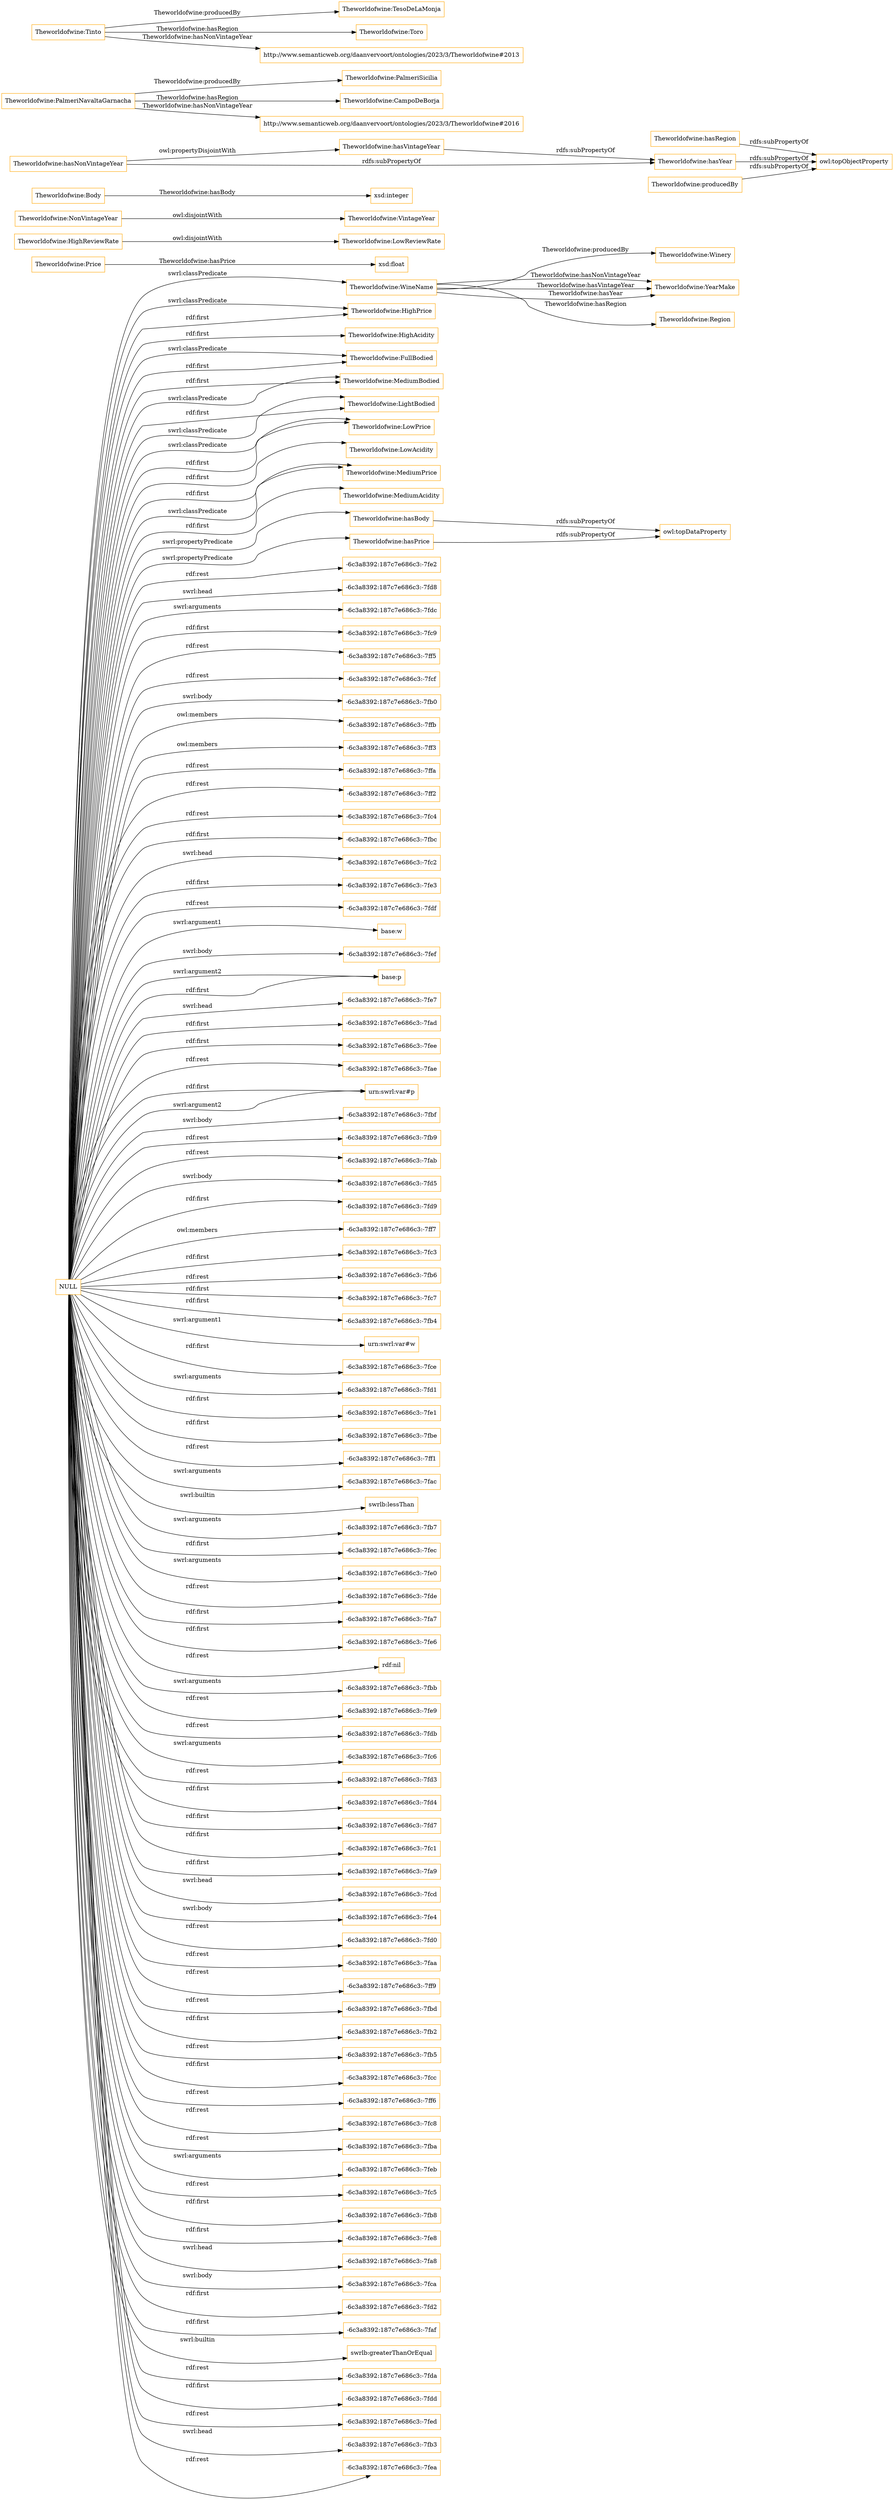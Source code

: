 digraph ar2dtool_diagram { 
rankdir=LR;
size="1501"
node [shape = rectangle, color="orange"]; "Theworldofwine:WineName" "Theworldofwine:Price" "Theworldofwine:HighPrice" "Theworldofwine:LowReviewRate" "Theworldofwine:Winery" "Theworldofwine:NonVintageYear" "Theworldofwine:HighAcidity" "Theworldofwine:YearMake" "Theworldofwine:FullBodied" "Theworldofwine:VintageYear" "Theworldofwine:MediumBodied" "Theworldofwine:LightBodied" "Theworldofwine:LowPrice" "Theworldofwine:Body" "Theworldofwine:HighReviewRate" "Theworldofwine:LowAcidity" "Theworldofwine:MediumPrice" "Theworldofwine:Region" "Theworldofwine:MediumAcidity" ; /*classes style*/
	"Theworldofwine:hasBody" -> "owl:topDataProperty" [ label = "rdfs:subPropertyOf" ];
	"Theworldofwine:hasRegion" -> "owl:topObjectProperty" [ label = "rdfs:subPropertyOf" ];
	"Theworldofwine:NonVintageYear" -> "Theworldofwine:VintageYear" [ label = "owl:disjointWith" ];
	"Theworldofwine:hasPrice" -> "owl:topDataProperty" [ label = "rdfs:subPropertyOf" ];
	"Theworldofwine:PalmeriNavaltaGarnacha" -> "Theworldofwine:PalmeriSicilia" [ label = "Theworldofwine:producedBy" ];
	"Theworldofwine:PalmeriNavaltaGarnacha" -> "Theworldofwine:CampoDeBorja" [ label = "Theworldofwine:hasRegion" ];
	"Theworldofwine:PalmeriNavaltaGarnacha" -> "http://www.semanticweb.org/daanvervoort/ontologies/2023/3/Theworldofwine#2016" [ label = "Theworldofwine:hasNonVintageYear" ];
	"Theworldofwine:hasNonVintageYear" -> "Theworldofwine:hasVintageYear" [ label = "owl:propertyDisjointWith" ];
	"Theworldofwine:hasNonVintageYear" -> "Theworldofwine:hasYear" [ label = "rdfs:subPropertyOf" ];
	"Theworldofwine:Tinto" -> "Theworldofwine:TesoDeLaMonja" [ label = "Theworldofwine:producedBy" ];
	"Theworldofwine:Tinto" -> "Theworldofwine:Toro" [ label = "Theworldofwine:hasRegion" ];
	"Theworldofwine:Tinto" -> "http://www.semanticweb.org/daanvervoort/ontologies/2023/3/Theworldofwine#2013" [ label = "Theworldofwine:hasNonVintageYear" ];
	"Theworldofwine:producedBy" -> "owl:topObjectProperty" [ label = "rdfs:subPropertyOf" ];
	"NULL" -> "-6c3a8392:187c7e686c3:-7fe2" [ label = "rdf:rest" ];
	"NULL" -> "Theworldofwine:LowPrice" [ label = "swrl:classPredicate" ];
	"NULL" -> "-6c3a8392:187c7e686c3:-7fd8" [ label = "swrl:head" ];
	"NULL" -> "-6c3a8392:187c7e686c3:-7fdc" [ label = "swrl:arguments" ];
	"NULL" -> "-6c3a8392:187c7e686c3:-7fc9" [ label = "rdf:first" ];
	"NULL" -> "Theworldofwine:MediumBodied" [ label = "rdf:first" ];
	"NULL" -> "-6c3a8392:187c7e686c3:-7ff5" [ label = "rdf:rest" ];
	"NULL" -> "-6c3a8392:187c7e686c3:-7fcf" [ label = "rdf:rest" ];
	"NULL" -> "-6c3a8392:187c7e686c3:-7fb0" [ label = "swrl:body" ];
	"NULL" -> "-6c3a8392:187c7e686c3:-7ffb" [ label = "owl:members" ];
	"NULL" -> "-6c3a8392:187c7e686c3:-7ff3" [ label = "owl:members" ];
	"NULL" -> "-6c3a8392:187c7e686c3:-7ffa" [ label = "rdf:rest" ];
	"NULL" -> "-6c3a8392:187c7e686c3:-7ff2" [ label = "rdf:rest" ];
	"NULL" -> "-6c3a8392:187c7e686c3:-7fc4" [ label = "rdf:rest" ];
	"NULL" -> "-6c3a8392:187c7e686c3:-7fbc" [ label = "rdf:first" ];
	"NULL" -> "Theworldofwine:LowPrice" [ label = "rdf:first" ];
	"NULL" -> "-6c3a8392:187c7e686c3:-7fc2" [ label = "swrl:head" ];
	"NULL" -> "-6c3a8392:187c7e686c3:-7fe3" [ label = "rdf:first" ];
	"NULL" -> "-6c3a8392:187c7e686c3:-7fdf" [ label = "rdf:rest" ];
	"NULL" -> "base:w" [ label = "swrl:argument1" ];
	"NULL" -> "Theworldofwine:hasBody" [ label = "swrl:propertyPredicate" ];
	"NULL" -> "-6c3a8392:187c7e686c3:-7fef" [ label = "swrl:body" ];
	"NULL" -> "base:p" [ label = "swrl:argument2" ];
	"NULL" -> "-6c3a8392:187c7e686c3:-7fe7" [ label = "swrl:head" ];
	"NULL" -> "-6c3a8392:187c7e686c3:-7fad" [ label = "rdf:first" ];
	"NULL" -> "-6c3a8392:187c7e686c3:-7fee" [ label = "rdf:first" ];
	"NULL" -> "-6c3a8392:187c7e686c3:-7fae" [ label = "rdf:rest" ];
	"NULL" -> "base:p" [ label = "rdf:first" ];
	"NULL" -> "Theworldofwine:WineName" [ label = "swrl:classPredicate" ];
	"NULL" -> "urn:swrl:var#p" [ label = "rdf:first" ];
	"NULL" -> "-6c3a8392:187c7e686c3:-7fbf" [ label = "swrl:body" ];
	"NULL" -> "-6c3a8392:187c7e686c3:-7fb9" [ label = "rdf:rest" ];
	"NULL" -> "-6c3a8392:187c7e686c3:-7fab" [ label = "rdf:rest" ];
	"NULL" -> "-6c3a8392:187c7e686c3:-7fd5" [ label = "swrl:body" ];
	"NULL" -> "-6c3a8392:187c7e686c3:-7fd9" [ label = "rdf:first" ];
	"NULL" -> "-6c3a8392:187c7e686c3:-7ff7" [ label = "owl:members" ];
	"NULL" -> "Theworldofwine:FullBodied" [ label = "swrl:classPredicate" ];
	"NULL" -> "-6c3a8392:187c7e686c3:-7fc3" [ label = "rdf:first" ];
	"NULL" -> "-6c3a8392:187c7e686c3:-7fb6" [ label = "rdf:rest" ];
	"NULL" -> "-6c3a8392:187c7e686c3:-7fc7" [ label = "rdf:first" ];
	"NULL" -> "Theworldofwine:MediumPrice" [ label = "rdf:first" ];
	"NULL" -> "-6c3a8392:187c7e686c3:-7fb4" [ label = "rdf:first" ];
	"NULL" -> "urn:swrl:var#w" [ label = "swrl:argument1" ];
	"NULL" -> "-6c3a8392:187c7e686c3:-7fce" [ label = "rdf:first" ];
	"NULL" -> "-6c3a8392:187c7e686c3:-7fd1" [ label = "swrl:arguments" ];
	"NULL" -> "Theworldofwine:HighPrice" [ label = "swrl:classPredicate" ];
	"NULL" -> "-6c3a8392:187c7e686c3:-7fe1" [ label = "rdf:first" ];
	"NULL" -> "-6c3a8392:187c7e686c3:-7fbe" [ label = "rdf:first" ];
	"NULL" -> "-6c3a8392:187c7e686c3:-7ff1" [ label = "rdf:rest" ];
	"NULL" -> "-6c3a8392:187c7e686c3:-7fac" [ label = "swrl:arguments" ];
	"NULL" -> "swrlb:lessThan" [ label = "swrl:builtin" ];
	"NULL" -> "-6c3a8392:187c7e686c3:-7fb7" [ label = "swrl:arguments" ];
	"NULL" -> "-6c3a8392:187c7e686c3:-7fec" [ label = "rdf:first" ];
	"NULL" -> "-6c3a8392:187c7e686c3:-7fe0" [ label = "swrl:arguments" ];
	"NULL" -> "-6c3a8392:187c7e686c3:-7fde" [ label = "rdf:rest" ];
	"NULL" -> "Theworldofwine:LightBodied" [ label = "rdf:first" ];
	"NULL" -> "-6c3a8392:187c7e686c3:-7fa7" [ label = "rdf:first" ];
	"NULL" -> "-6c3a8392:187c7e686c3:-7fe6" [ label = "rdf:first" ];
	"NULL" -> "rdf:nil" [ label = "rdf:rest" ];
	"NULL" -> "-6c3a8392:187c7e686c3:-7fbb" [ label = "swrl:arguments" ];
	"NULL" -> "-6c3a8392:187c7e686c3:-7fe9" [ label = "rdf:rest" ];
	"NULL" -> "Theworldofwine:HighPrice" [ label = "rdf:first" ];
	"NULL" -> "-6c3a8392:187c7e686c3:-7fdb" [ label = "rdf:rest" ];
	"NULL" -> "-6c3a8392:187c7e686c3:-7fc6" [ label = "swrl:arguments" ];
	"NULL" -> "-6c3a8392:187c7e686c3:-7fd3" [ label = "rdf:rest" ];
	"NULL" -> "-6c3a8392:187c7e686c3:-7fd4" [ label = "rdf:first" ];
	"NULL" -> "-6c3a8392:187c7e686c3:-7fd7" [ label = "rdf:first" ];
	"NULL" -> "Theworldofwine:LightBodied" [ label = "swrl:classPredicate" ];
	"NULL" -> "-6c3a8392:187c7e686c3:-7fc1" [ label = "rdf:first" ];
	"NULL" -> "-6c3a8392:187c7e686c3:-7fa9" [ label = "rdf:first" ];
	"NULL" -> "-6c3a8392:187c7e686c3:-7fcd" [ label = "swrl:head" ];
	"NULL" -> "-6c3a8392:187c7e686c3:-7fe4" [ label = "swrl:body" ];
	"NULL" -> "-6c3a8392:187c7e686c3:-7fd0" [ label = "rdf:rest" ];
	"NULL" -> "-6c3a8392:187c7e686c3:-7faa" [ label = "rdf:rest" ];
	"NULL" -> "-6c3a8392:187c7e686c3:-7ff9" [ label = "rdf:rest" ];
	"NULL" -> "-6c3a8392:187c7e686c3:-7fbd" [ label = "rdf:rest" ];
	"NULL" -> "-6c3a8392:187c7e686c3:-7fb2" [ label = "rdf:first" ];
	"NULL" -> "-6c3a8392:187c7e686c3:-7fb5" [ label = "rdf:rest" ];
	"NULL" -> "Theworldofwine:LowAcidity" [ label = "rdf:first" ];
	"NULL" -> "-6c3a8392:187c7e686c3:-7fcc" [ label = "rdf:first" ];
	"NULL" -> "-6c3a8392:187c7e686c3:-7ff6" [ label = "rdf:rest" ];
	"NULL" -> "Theworldofwine:MediumPrice" [ label = "swrl:classPredicate" ];
	"NULL" -> "-6c3a8392:187c7e686c3:-7fc8" [ label = "rdf:rest" ];
	"NULL" -> "-6c3a8392:187c7e686c3:-7fba" [ label = "rdf:rest" ];
	"NULL" -> "-6c3a8392:187c7e686c3:-7feb" [ label = "swrl:arguments" ];
	"NULL" -> "-6c3a8392:187c7e686c3:-7fc5" [ label = "rdf:rest" ];
	"NULL" -> "-6c3a8392:187c7e686c3:-7fb8" [ label = "rdf:first" ];
	"NULL" -> "Theworldofwine:MediumBodied" [ label = "swrl:classPredicate" ];
	"NULL" -> "-6c3a8392:187c7e686c3:-7fe8" [ label = "rdf:first" ];
	"NULL" -> "-6c3a8392:187c7e686c3:-7fa8" [ label = "swrl:head" ];
	"NULL" -> "-6c3a8392:187c7e686c3:-7fca" [ label = "swrl:body" ];
	"NULL" -> "-6c3a8392:187c7e686c3:-7fd2" [ label = "rdf:first" ];
	"NULL" -> "-6c3a8392:187c7e686c3:-7faf" [ label = "rdf:first" ];
	"NULL" -> "urn:swrl:var#p" [ label = "swrl:argument2" ];
	"NULL" -> "swrlb:greaterThanOrEqual" [ label = "swrl:builtin" ];
	"NULL" -> "Theworldofwine:FullBodied" [ label = "rdf:first" ];
	"NULL" -> "Theworldofwine:HighAcidity" [ label = "rdf:first" ];
	"NULL" -> "-6c3a8392:187c7e686c3:-7fda" [ label = "rdf:rest" ];
	"NULL" -> "-6c3a8392:187c7e686c3:-7fdd" [ label = "rdf:first" ];
	"NULL" -> "-6c3a8392:187c7e686c3:-7fed" [ label = "rdf:rest" ];
	"NULL" -> "Theworldofwine:hasPrice" [ label = "swrl:propertyPredicate" ];
	"NULL" -> "-6c3a8392:187c7e686c3:-7fb3" [ label = "swrl:head" ];
	"NULL" -> "Theworldofwine:MediumAcidity" [ label = "rdf:first" ];
	"NULL" -> "-6c3a8392:187c7e686c3:-7fea" [ label = "rdf:rest" ];
	"Theworldofwine:hasYear" -> "owl:topObjectProperty" [ label = "rdfs:subPropertyOf" ];
	"Theworldofwine:HighReviewRate" -> "Theworldofwine:LowReviewRate" [ label = "owl:disjointWith" ];
	"Theworldofwine:hasVintageYear" -> "Theworldofwine:hasYear" [ label = "rdfs:subPropertyOf" ];
	"Theworldofwine:WineName" -> "Theworldofwine:YearMake" [ label = "Theworldofwine:hasNonVintageYear" ];
	"Theworldofwine:WineName" -> "Theworldofwine:YearMake" [ label = "Theworldofwine:hasVintageYear" ];
	"Theworldofwine:WineName" -> "Theworldofwine:Winery" [ label = "Theworldofwine:producedBy" ];
	"Theworldofwine:Body" -> "xsd:integer" [ label = "Theworldofwine:hasBody" ];
	"Theworldofwine:WineName" -> "Theworldofwine:Region" [ label = "Theworldofwine:hasRegion" ];
	"Theworldofwine:Price" -> "xsd:float" [ label = "Theworldofwine:hasPrice" ];
	"Theworldofwine:WineName" -> "Theworldofwine:YearMake" [ label = "Theworldofwine:hasYear" ];

}
